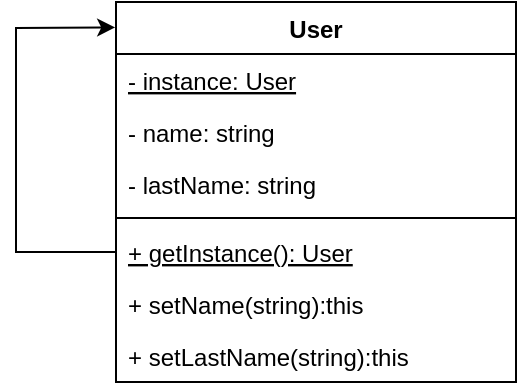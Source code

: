 <mxfile version="20.8.16" type="device"><diagram name="Page-1" id="J-B9OpD_cCbPLUxLPmDZ"><mxGraphModel dx="819" dy="497" grid="1" gridSize="10" guides="1" tooltips="1" connect="1" arrows="1" fold="1" page="1" pageScale="1" pageWidth="700" pageHeight="1000" math="0" shadow="0"><root><mxCell id="0"/><mxCell id="1" parent="0"/><mxCell id="Mna5kGT4mYQOTgMjLOlw-1" value="User" style="swimlane;fontStyle=1;align=center;verticalAlign=top;childLayout=stackLayout;horizontal=1;startSize=26;horizontalStack=0;resizeParent=1;resizeParentMax=0;resizeLast=0;collapsible=1;marginBottom=0;" vertex="1" parent="1"><mxGeometry x="250" y="100" width="200" height="190" as="geometry"/></mxCell><mxCell id="Mna5kGT4mYQOTgMjLOlw-2" value="- instance: User" style="text;strokeColor=none;fillColor=none;align=left;verticalAlign=top;spacingLeft=4;spacingRight=4;overflow=hidden;rotatable=0;points=[[0,0.5],[1,0.5]];portConstraint=eastwest;fontStyle=4" vertex="1" parent="Mna5kGT4mYQOTgMjLOlw-1"><mxGeometry y="26" width="200" height="26" as="geometry"/></mxCell><mxCell id="Mna5kGT4mYQOTgMjLOlw-5" value="- name: string" style="text;strokeColor=none;fillColor=none;align=left;verticalAlign=top;spacingLeft=4;spacingRight=4;overflow=hidden;rotatable=0;points=[[0,0.5],[1,0.5]];portConstraint=eastwest;fontStyle=0" vertex="1" parent="Mna5kGT4mYQOTgMjLOlw-1"><mxGeometry y="52" width="200" height="26" as="geometry"/></mxCell><mxCell id="Mna5kGT4mYQOTgMjLOlw-6" value="- lastName: string" style="text;strokeColor=none;fillColor=none;align=left;verticalAlign=top;spacingLeft=4;spacingRight=4;overflow=hidden;rotatable=0;points=[[0,0.5],[1,0.5]];portConstraint=eastwest;fontStyle=0" vertex="1" parent="Mna5kGT4mYQOTgMjLOlw-1"><mxGeometry y="78" width="200" height="26" as="geometry"/></mxCell><mxCell id="Mna5kGT4mYQOTgMjLOlw-3" value="" style="line;strokeWidth=1;fillColor=none;align=left;verticalAlign=middle;spacingTop=-1;spacingLeft=3;spacingRight=3;rotatable=0;labelPosition=right;points=[];portConstraint=eastwest;strokeColor=inherit;" vertex="1" parent="Mna5kGT4mYQOTgMjLOlw-1"><mxGeometry y="104" width="200" height="8" as="geometry"/></mxCell><mxCell id="Mna5kGT4mYQOTgMjLOlw-4" value="+ getInstance(): User" style="text;strokeColor=none;fillColor=none;align=left;verticalAlign=top;spacingLeft=4;spacingRight=4;overflow=hidden;rotatable=0;points=[[0,0.5],[1,0.5]];portConstraint=eastwest;fontStyle=4" vertex="1" parent="Mna5kGT4mYQOTgMjLOlw-1"><mxGeometry y="112" width="200" height="26" as="geometry"/></mxCell><mxCell id="Mna5kGT4mYQOTgMjLOlw-7" value="+ setName(string):this" style="text;strokeColor=none;fillColor=none;align=left;verticalAlign=top;spacingLeft=4;spacingRight=4;overflow=hidden;rotatable=0;points=[[0,0.5],[1,0.5]];portConstraint=eastwest;" vertex="1" parent="Mna5kGT4mYQOTgMjLOlw-1"><mxGeometry y="138" width="200" height="26" as="geometry"/></mxCell><mxCell id="Mna5kGT4mYQOTgMjLOlw-8" value="+ setLastName(string):this" style="text;strokeColor=none;fillColor=none;align=left;verticalAlign=top;spacingLeft=4;spacingRight=4;overflow=hidden;rotatable=0;points=[[0,0.5],[1,0.5]];portConstraint=eastwest;" vertex="1" parent="Mna5kGT4mYQOTgMjLOlw-1"><mxGeometry y="164" width="200" height="26" as="geometry"/></mxCell><mxCell id="Mna5kGT4mYQOTgMjLOlw-9" value="" style="endArrow=classic;html=1;rounded=0;exitX=0;exitY=0.5;exitDx=0;exitDy=0;entryX=-0.002;entryY=0.067;entryDx=0;entryDy=0;entryPerimeter=0;" edge="1" parent="Mna5kGT4mYQOTgMjLOlw-1" source="Mna5kGT4mYQOTgMjLOlw-4" target="Mna5kGT4mYQOTgMjLOlw-1"><mxGeometry width="50" height="50" relative="1" as="geometry"><mxPoint x="-70" y="40" as="sourcePoint"/><mxPoint x="-20" y="-10" as="targetPoint"/><Array as="points"><mxPoint x="-50" y="125"/><mxPoint x="-50" y="13"/></Array></mxGeometry></mxCell></root></mxGraphModel></diagram></mxfile>